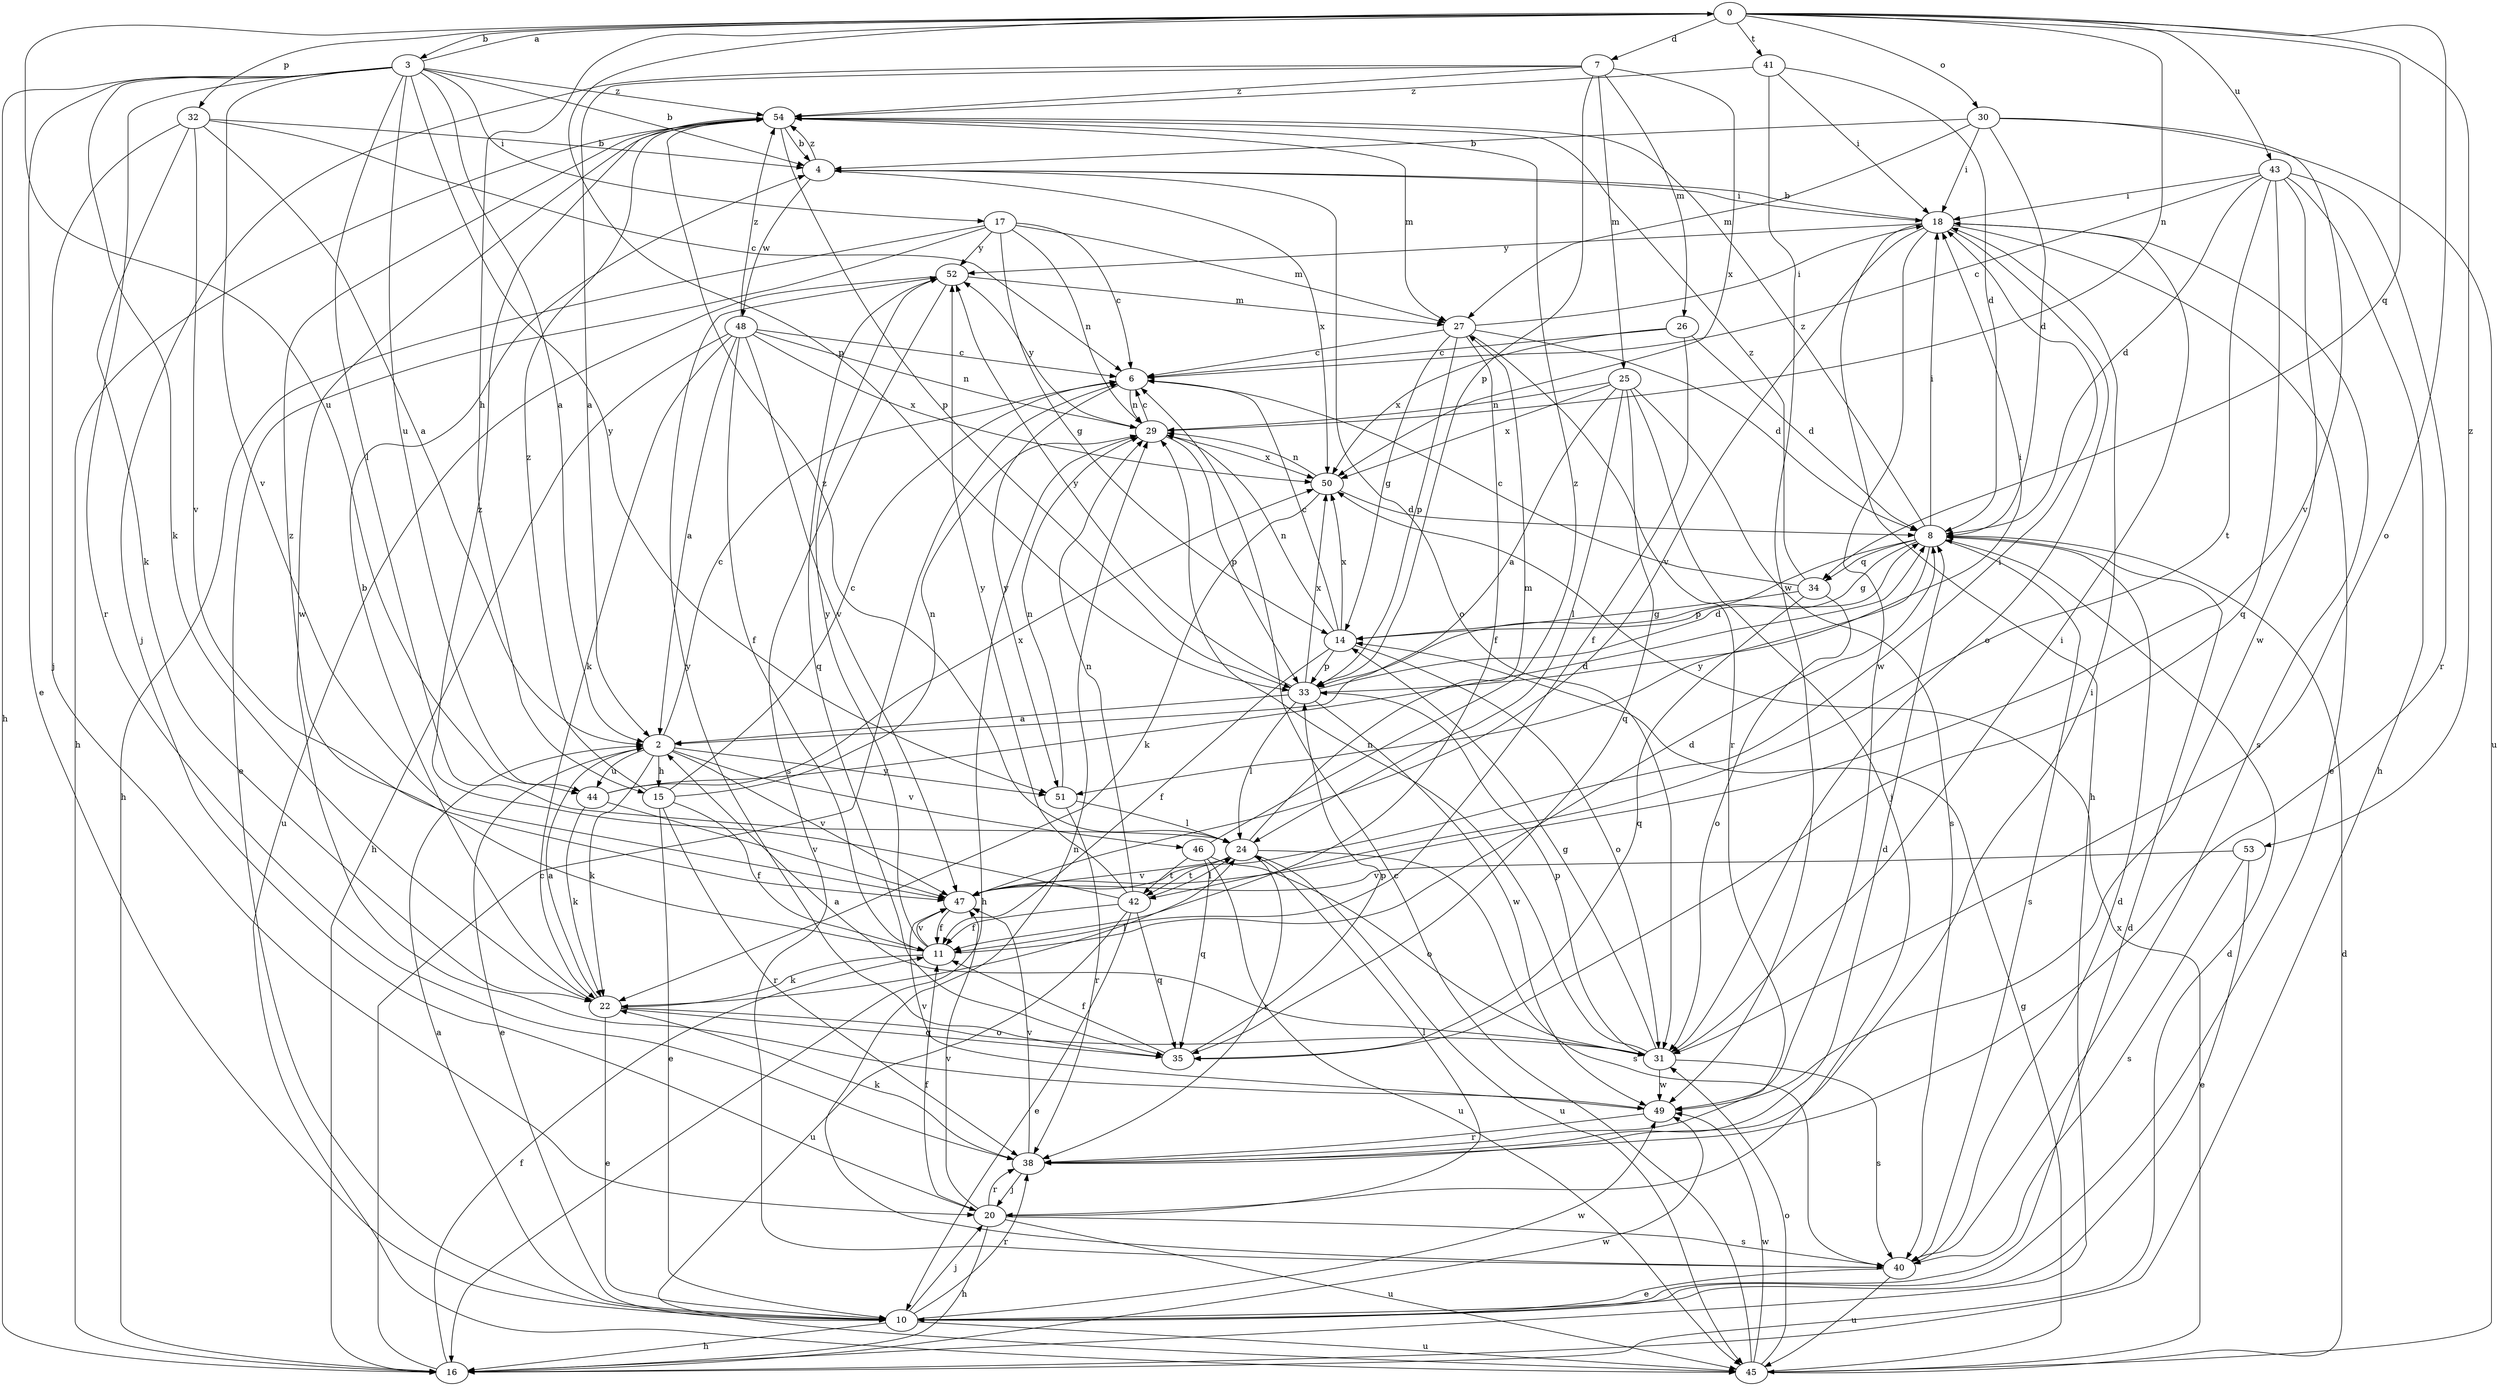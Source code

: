 strict digraph  {
0;
2;
3;
4;
6;
7;
8;
10;
11;
14;
15;
16;
17;
18;
20;
22;
24;
25;
26;
27;
29;
30;
31;
32;
33;
34;
35;
38;
40;
41;
42;
43;
44;
45;
46;
47;
48;
49;
50;
51;
52;
53;
54;
0 -> 3  [label=b];
0 -> 7  [label=d];
0 -> 15  [label=h];
0 -> 29  [label=n];
0 -> 30  [label=o];
0 -> 31  [label=o];
0 -> 32  [label=p];
0 -> 33  [label=p];
0 -> 34  [label=q];
0 -> 41  [label=t];
0 -> 43  [label=u];
0 -> 44  [label=u];
0 -> 53  [label=z];
2 -> 6  [label=c];
2 -> 10  [label=e];
2 -> 15  [label=h];
2 -> 22  [label=k];
2 -> 44  [label=u];
2 -> 46  [label=v];
2 -> 47  [label=v];
2 -> 51  [label=y];
3 -> 0  [label=a];
3 -> 2  [label=a];
3 -> 4  [label=b];
3 -> 10  [label=e];
3 -> 16  [label=h];
3 -> 17  [label=i];
3 -> 22  [label=k];
3 -> 24  [label=l];
3 -> 38  [label=r];
3 -> 44  [label=u];
3 -> 47  [label=v];
3 -> 51  [label=y];
3 -> 54  [label=z];
4 -> 18  [label=i];
4 -> 31  [label=o];
4 -> 48  [label=w];
4 -> 50  [label=x];
4 -> 54  [label=z];
6 -> 29  [label=n];
6 -> 51  [label=y];
7 -> 2  [label=a];
7 -> 20  [label=j];
7 -> 25  [label=m];
7 -> 26  [label=m];
7 -> 33  [label=p];
7 -> 50  [label=x];
7 -> 54  [label=z];
8 -> 14  [label=g];
8 -> 18  [label=i];
8 -> 33  [label=p];
8 -> 34  [label=q];
8 -> 40  [label=s];
8 -> 51  [label=y];
8 -> 54  [label=z];
10 -> 2  [label=a];
10 -> 8  [label=d];
10 -> 16  [label=h];
10 -> 20  [label=j];
10 -> 38  [label=r];
10 -> 45  [label=u];
10 -> 49  [label=w];
11 -> 8  [label=d];
11 -> 22  [label=k];
11 -> 47  [label=v];
11 -> 52  [label=y];
11 -> 54  [label=z];
14 -> 6  [label=c];
14 -> 11  [label=f];
14 -> 29  [label=n];
14 -> 31  [label=o];
14 -> 33  [label=p];
14 -> 50  [label=x];
15 -> 6  [label=c];
15 -> 10  [label=e];
15 -> 11  [label=f];
15 -> 29  [label=n];
15 -> 38  [label=r];
15 -> 54  [label=z];
16 -> 6  [label=c];
16 -> 8  [label=d];
16 -> 11  [label=f];
16 -> 49  [label=w];
17 -> 6  [label=c];
17 -> 10  [label=e];
17 -> 14  [label=g];
17 -> 16  [label=h];
17 -> 27  [label=m];
17 -> 29  [label=n];
17 -> 52  [label=y];
18 -> 4  [label=b];
18 -> 10  [label=e];
18 -> 16  [label=h];
18 -> 31  [label=o];
18 -> 40  [label=s];
18 -> 47  [label=v];
18 -> 49  [label=w];
18 -> 52  [label=y];
20 -> 11  [label=f];
20 -> 16  [label=h];
20 -> 24  [label=l];
20 -> 38  [label=r];
20 -> 40  [label=s];
20 -> 45  [label=u];
20 -> 47  [label=v];
22 -> 2  [label=a];
22 -> 4  [label=b];
22 -> 10  [label=e];
22 -> 24  [label=l];
22 -> 31  [label=o];
22 -> 35  [label=q];
24 -> 27  [label=m];
24 -> 38  [label=r];
24 -> 40  [label=s];
24 -> 42  [label=t];
24 -> 45  [label=u];
24 -> 47  [label=v];
24 -> 54  [label=z];
25 -> 2  [label=a];
25 -> 20  [label=j];
25 -> 24  [label=l];
25 -> 29  [label=n];
25 -> 35  [label=q];
25 -> 40  [label=s];
25 -> 50  [label=x];
26 -> 6  [label=c];
26 -> 8  [label=d];
26 -> 11  [label=f];
26 -> 50  [label=x];
27 -> 6  [label=c];
27 -> 8  [label=d];
27 -> 11  [label=f];
27 -> 14  [label=g];
27 -> 18  [label=i];
27 -> 33  [label=p];
27 -> 38  [label=r];
29 -> 6  [label=c];
29 -> 16  [label=h];
29 -> 33  [label=p];
29 -> 50  [label=x];
29 -> 52  [label=y];
30 -> 4  [label=b];
30 -> 8  [label=d];
30 -> 18  [label=i];
30 -> 27  [label=m];
30 -> 45  [label=u];
30 -> 47  [label=v];
31 -> 2  [label=a];
31 -> 14  [label=g];
31 -> 18  [label=i];
31 -> 29  [label=n];
31 -> 33  [label=p];
31 -> 40  [label=s];
31 -> 49  [label=w];
32 -> 2  [label=a];
32 -> 4  [label=b];
32 -> 6  [label=c];
32 -> 20  [label=j];
32 -> 22  [label=k];
32 -> 47  [label=v];
33 -> 2  [label=a];
33 -> 8  [label=d];
33 -> 18  [label=i];
33 -> 24  [label=l];
33 -> 49  [label=w];
33 -> 50  [label=x];
33 -> 52  [label=y];
34 -> 6  [label=c];
34 -> 14  [label=g];
34 -> 31  [label=o];
34 -> 35  [label=q];
34 -> 54  [label=z];
35 -> 11  [label=f];
35 -> 33  [label=p];
35 -> 52  [label=y];
38 -> 8  [label=d];
38 -> 18  [label=i];
38 -> 20  [label=j];
38 -> 22  [label=k];
38 -> 47  [label=v];
40 -> 8  [label=d];
40 -> 10  [label=e];
40 -> 29  [label=n];
40 -> 45  [label=u];
41 -> 8  [label=d];
41 -> 18  [label=i];
41 -> 49  [label=w];
41 -> 54  [label=z];
42 -> 10  [label=e];
42 -> 11  [label=f];
42 -> 24  [label=l];
42 -> 29  [label=n];
42 -> 35  [label=q];
42 -> 45  [label=u];
42 -> 52  [label=y];
42 -> 54  [label=z];
43 -> 6  [label=c];
43 -> 8  [label=d];
43 -> 16  [label=h];
43 -> 18  [label=i];
43 -> 35  [label=q];
43 -> 38  [label=r];
43 -> 42  [label=t];
43 -> 49  [label=w];
44 -> 8  [label=d];
44 -> 22  [label=k];
44 -> 47  [label=v];
44 -> 50  [label=x];
45 -> 6  [label=c];
45 -> 8  [label=d];
45 -> 14  [label=g];
45 -> 31  [label=o];
45 -> 49  [label=w];
45 -> 50  [label=x];
46 -> 31  [label=o];
46 -> 35  [label=q];
46 -> 42  [label=t];
46 -> 45  [label=u];
46 -> 54  [label=z];
47 -> 11  [label=f];
47 -> 18  [label=i];
48 -> 2  [label=a];
48 -> 6  [label=c];
48 -> 11  [label=f];
48 -> 16  [label=h];
48 -> 22  [label=k];
48 -> 29  [label=n];
48 -> 47  [label=v];
48 -> 50  [label=x];
48 -> 54  [label=z];
49 -> 38  [label=r];
49 -> 47  [label=v];
50 -> 8  [label=d];
50 -> 22  [label=k];
50 -> 29  [label=n];
51 -> 24  [label=l];
51 -> 29  [label=n];
51 -> 38  [label=r];
52 -> 27  [label=m];
52 -> 35  [label=q];
52 -> 40  [label=s];
52 -> 45  [label=u];
53 -> 10  [label=e];
53 -> 40  [label=s];
53 -> 47  [label=v];
54 -> 4  [label=b];
54 -> 16  [label=h];
54 -> 27  [label=m];
54 -> 33  [label=p];
54 -> 49  [label=w];
}
